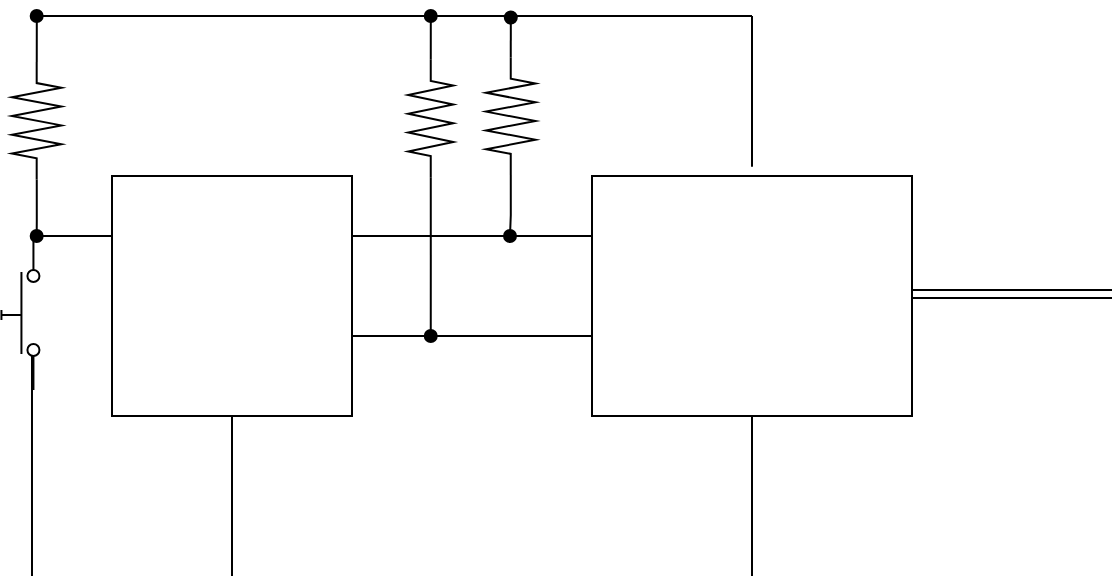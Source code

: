 <mxfile version="14.9.4" type="github">
  <diagram name="Page-1" id="7e0a89b8-554c-2b80-1dc8-d5c74ca68de4">
    <mxGraphModel dx="614" dy="566" grid="1" gridSize="10" guides="1" tooltips="1" connect="1" arrows="1" fold="1" page="1" pageScale="1" pageWidth="1100" pageHeight="850" background="none" math="0" shadow="0">
      <root>
        <mxCell id="0" />
        <mxCell id="1" parent="0" />
        <mxCell id="J6a4KiZPqhLAwY7OJ4Cq-1" value="" style="whiteSpace=wrap;html=1;aspect=fixed;" vertex="1" parent="1">
          <mxGeometry x="160" y="160" width="120" height="120" as="geometry" />
        </mxCell>
        <mxCell id="J6a4KiZPqhLAwY7OJ4Cq-2" value="" style="rounded=0;whiteSpace=wrap;html=1;" vertex="1" parent="1">
          <mxGeometry x="400" y="160" width="160" height="120" as="geometry" />
        </mxCell>
        <mxCell id="J6a4KiZPqhLAwY7OJ4Cq-3" value="" style="endArrow=none;html=1;rounded=0;exitX=1;exitY=0.25;exitDx=0;exitDy=0;entryX=0;entryY=0.25;entryDx=0;entryDy=0;" edge="1" parent="1" source="J6a4KiZPqhLAwY7OJ4Cq-1" target="J6a4KiZPqhLAwY7OJ4Cq-2">
          <mxGeometry width="50" height="50" relative="1" as="geometry">
            <mxPoint x="290" y="200" as="sourcePoint" />
            <mxPoint x="390" y="210" as="targetPoint" />
            <Array as="points" />
          </mxGeometry>
        </mxCell>
        <mxCell id="J6a4KiZPqhLAwY7OJ4Cq-4" value="" style="endArrow=none;html=1;rounded=0;exitX=1;exitY=0.25;exitDx=0;exitDy=0;entryX=0;entryY=0.25;entryDx=0;entryDy=0;" edge="1" parent="1">
          <mxGeometry width="50" height="50" relative="1" as="geometry">
            <mxPoint x="280" y="190" as="sourcePoint" />
            <mxPoint x="400" y="190" as="targetPoint" />
            <Array as="points" />
          </mxGeometry>
        </mxCell>
        <mxCell id="J6a4KiZPqhLAwY7OJ4Cq-5" value="" style="endArrow=none;html=1;rounded=0;exitX=1;exitY=0.25;exitDx=0;exitDy=0;entryX=0;entryY=0.25;entryDx=0;entryDy=0;" edge="1" parent="1">
          <mxGeometry width="50" height="50" relative="1" as="geometry">
            <mxPoint x="280" y="240" as="sourcePoint" />
            <mxPoint x="400" y="240" as="targetPoint" />
            <Array as="points">
              <mxPoint x="330" y="240" />
            </Array>
          </mxGeometry>
        </mxCell>
        <mxCell id="J6a4KiZPqhLAwY7OJ4Cq-15" style="edgeStyle=orthogonalEdgeStyle;rounded=0;orthogonalLoop=1;jettySize=auto;html=1;startArrow=none;startFill=0;endArrow=oval;endFill=1;" edge="1" parent="1" source="J6a4KiZPqhLAwY7OJ4Cq-6">
          <mxGeometry relative="1" as="geometry">
            <mxPoint x="319.375" y="240" as="targetPoint" />
          </mxGeometry>
        </mxCell>
        <mxCell id="J6a4KiZPqhLAwY7OJ4Cq-29" style="edgeStyle=orthogonalEdgeStyle;rounded=0;orthogonalLoop=1;jettySize=auto;html=1;startArrow=none;startFill=0;endArrow=oval;endFill=1;" edge="1" parent="1" source="J6a4KiZPqhLAwY7OJ4Cq-6">
          <mxGeometry relative="1" as="geometry">
            <mxPoint x="319.375" y="80" as="targetPoint" />
          </mxGeometry>
        </mxCell>
        <mxCell id="J6a4KiZPqhLAwY7OJ4Cq-6" value="" style="pointerEvents=1;verticalLabelPosition=bottom;shadow=0;dashed=0;align=center;html=1;verticalAlign=top;shape=mxgraph.electrical.resistors.resistor_2;rotation=-90;" vertex="1" parent="1">
          <mxGeometry x="290" y="120" width="58.75" height="22.5" as="geometry" />
        </mxCell>
        <mxCell id="J6a4KiZPqhLAwY7OJ4Cq-16" style="edgeStyle=orthogonalEdgeStyle;rounded=0;orthogonalLoop=1;jettySize=auto;html=1;startArrow=none;startFill=0;endArrow=oval;endFill=1;" edge="1" parent="1" source="J6a4KiZPqhLAwY7OJ4Cq-7">
          <mxGeometry relative="1" as="geometry">
            <mxPoint x="359" y="190" as="targetPoint" />
          </mxGeometry>
        </mxCell>
        <mxCell id="J6a4KiZPqhLAwY7OJ4Cq-30" style="edgeStyle=orthogonalEdgeStyle;rounded=0;orthogonalLoop=1;jettySize=auto;html=1;startArrow=none;startFill=0;endArrow=oval;endFill=1;" edge="1" parent="1" source="J6a4KiZPqhLAwY7OJ4Cq-7">
          <mxGeometry relative="1" as="geometry">
            <mxPoint x="359.375" y="80" as="targetPoint" />
          </mxGeometry>
        </mxCell>
        <mxCell id="J6a4KiZPqhLAwY7OJ4Cq-7" value="" style="pointerEvents=1;verticalLabelPosition=bottom;shadow=0;dashed=0;align=center;html=1;verticalAlign=top;shape=mxgraph.electrical.resistors.resistor_2;rotation=-90;" vertex="1" parent="1">
          <mxGeometry x="330" y="117.81" width="58.75" height="24.69" as="geometry" />
        </mxCell>
        <mxCell id="J6a4KiZPqhLAwY7OJ4Cq-19" value="" style="pointerEvents=1;verticalLabelPosition=bottom;shadow=0;dashed=0;align=center;html=1;verticalAlign=top;shape=mxgraph.electrical.electro-mechanical.push_switch_no;rotation=-90;" vertex="1" parent="1">
          <mxGeometry x="76.72" y="220" width="75" height="19" as="geometry" />
        </mxCell>
        <mxCell id="J6a4KiZPqhLAwY7OJ4Cq-22" style="edgeStyle=orthogonalEdgeStyle;rounded=0;orthogonalLoop=1;jettySize=auto;html=1;startArrow=none;startFill=0;endArrow=oval;endFill=1;" edge="1" parent="1" source="J6a4KiZPqhLAwY7OJ4Cq-20">
          <mxGeometry relative="1" as="geometry">
            <mxPoint x="122.345" y="190" as="targetPoint" />
          </mxGeometry>
        </mxCell>
        <mxCell id="J6a4KiZPqhLAwY7OJ4Cq-28" style="edgeStyle=orthogonalEdgeStyle;rounded=0;orthogonalLoop=1;jettySize=auto;html=1;startArrow=none;startFill=0;endArrow=oval;endFill=1;" edge="1" parent="1" source="J6a4KiZPqhLAwY7OJ4Cq-20">
          <mxGeometry relative="1" as="geometry">
            <mxPoint x="122.345" y="80" as="targetPoint" />
          </mxGeometry>
        </mxCell>
        <mxCell id="J6a4KiZPqhLAwY7OJ4Cq-20" value="" style="pointerEvents=1;verticalLabelPosition=bottom;shadow=0;dashed=0;align=center;html=1;verticalAlign=top;shape=mxgraph.electrical.resistors.resistor_2;rotation=-90;" vertex="1" parent="1">
          <mxGeometry x="92.97" y="120" width="58.75" height="24.69" as="geometry" />
        </mxCell>
        <mxCell id="J6a4KiZPqhLAwY7OJ4Cq-21" value="" style="endArrow=none;html=1;" edge="1" parent="1">
          <mxGeometry width="50" height="50" relative="1" as="geometry">
            <mxPoint x="120" y="190" as="sourcePoint" />
            <mxPoint x="160" y="190" as="targetPoint" />
          </mxGeometry>
        </mxCell>
        <mxCell id="J6a4KiZPqhLAwY7OJ4Cq-23" value="" style="endArrow=none;html=1;entryX=0.5;entryY=1;entryDx=0;entryDy=0;" edge="1" parent="1" target="J6a4KiZPqhLAwY7OJ4Cq-1">
          <mxGeometry width="50" height="50" relative="1" as="geometry">
            <mxPoint x="220" y="360" as="sourcePoint" />
            <mxPoint x="390" y="210" as="targetPoint" />
            <Array as="points">
              <mxPoint x="220" y="310" />
            </Array>
          </mxGeometry>
        </mxCell>
        <mxCell id="J6a4KiZPqhLAwY7OJ4Cq-26" value="" style="endArrow=none;html=1;" edge="1" parent="1">
          <mxGeometry width="50" height="50" relative="1" as="geometry">
            <mxPoint x="480" y="360" as="sourcePoint" />
            <mxPoint x="480" y="280" as="targetPoint" />
          </mxGeometry>
        </mxCell>
        <mxCell id="J6a4KiZPqhLAwY7OJ4Cq-27" value="" style="endArrow=none;html=1;" edge="1" parent="1">
          <mxGeometry width="50" height="50" relative="1" as="geometry">
            <mxPoint x="122" y="80" as="sourcePoint" />
            <mxPoint x="480" y="80" as="targetPoint" />
            <Array as="points">
              <mxPoint x="200" y="80" />
            </Array>
          </mxGeometry>
        </mxCell>
        <mxCell id="J6a4KiZPqhLAwY7OJ4Cq-31" value="" style="endArrow=none;html=1;" edge="1" parent="1">
          <mxGeometry width="50" height="50" relative="1" as="geometry">
            <mxPoint x="480" y="80" as="sourcePoint" />
            <mxPoint x="480" y="80" as="targetPoint" />
            <Array as="points">
              <mxPoint x="480" y="160" />
            </Array>
          </mxGeometry>
        </mxCell>
        <mxCell id="J6a4KiZPqhLAwY7OJ4Cq-35" value="" style="endArrow=none;html=1;entryX=0.227;entryY=0.804;entryDx=0;entryDy=0;entryPerimeter=0;" edge="1" parent="1" target="J6a4KiZPqhLAwY7OJ4Cq-19">
          <mxGeometry width="50" height="50" relative="1" as="geometry">
            <mxPoint x="120" y="360" as="sourcePoint" />
            <mxPoint x="120" y="270" as="targetPoint" />
            <Array as="points" />
          </mxGeometry>
        </mxCell>
        <mxCell id="J6a4KiZPqhLAwY7OJ4Cq-38" value="" style="shape=link;html=1;startArrow=none;startFill=0;endArrow=oval;endFill=1;" edge="1" parent="1">
          <mxGeometry width="100" relative="1" as="geometry">
            <mxPoint x="560" y="219" as="sourcePoint" />
            <mxPoint x="660" y="219" as="targetPoint" />
            <Array as="points">
              <mxPoint x="620" y="219" />
            </Array>
          </mxGeometry>
        </mxCell>
      </root>
    </mxGraphModel>
  </diagram>
</mxfile>
